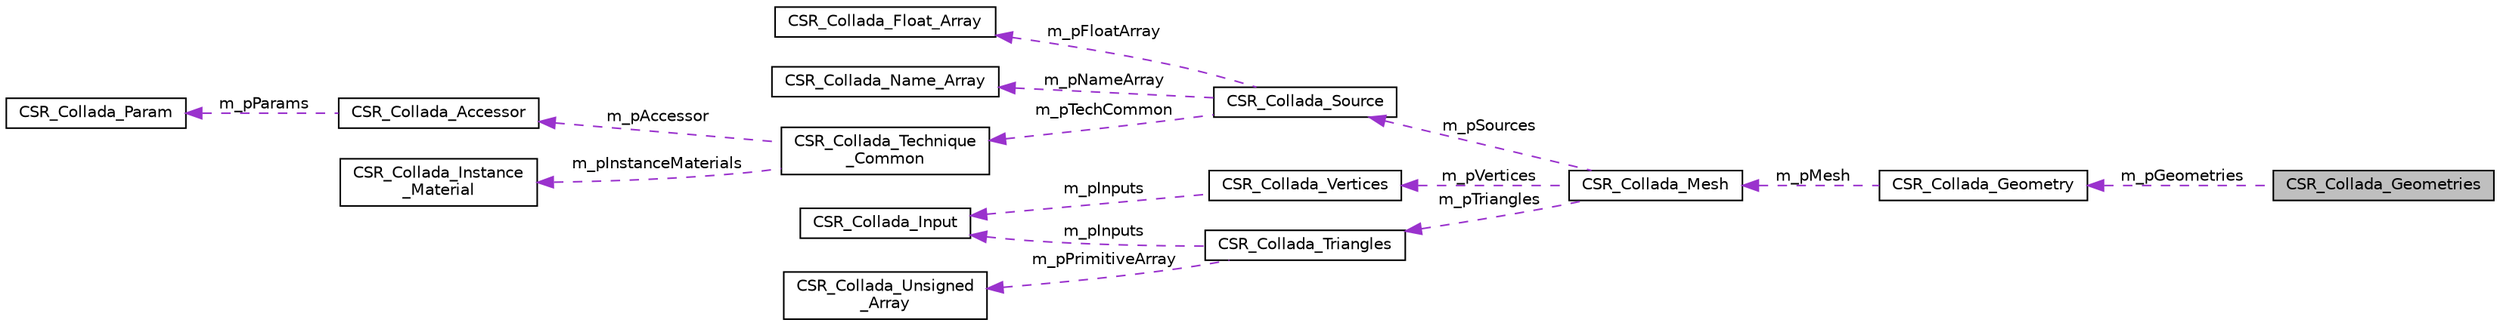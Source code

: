digraph "CSR_Collada_Geometries"
{
 // LATEX_PDF_SIZE
  edge [fontname="Helvetica",fontsize="10",labelfontname="Helvetica",labelfontsize="10"];
  node [fontname="Helvetica",fontsize="10",shape=record];
  rankdir="LR";
  Node1 [label="CSR_Collada_Geometries",height=0.2,width=0.4,color="black", fillcolor="grey75", style="filled", fontcolor="black",tooltip=" "];
  Node2 -> Node1 [dir="back",color="darkorchid3",fontsize="10",style="dashed",label=" m_pGeometries" ,fontname="Helvetica"];
  Node2 [label="CSR_Collada_Geometry",height=0.2,width=0.4,color="black", fillcolor="white", style="filled",URL="$struct_c_s_r___collada___geometry.html",tooltip=" "];
  Node3 -> Node2 [dir="back",color="darkorchid3",fontsize="10",style="dashed",label=" m_pMesh" ,fontname="Helvetica"];
  Node3 [label="CSR_Collada_Mesh",height=0.2,width=0.4,color="black", fillcolor="white", style="filled",URL="$struct_c_s_r___collada___mesh.html",tooltip=" "];
  Node4 -> Node3 [dir="back",color="darkorchid3",fontsize="10",style="dashed",label=" m_pSources" ,fontname="Helvetica"];
  Node4 [label="CSR_Collada_Source",height=0.2,width=0.4,color="black", fillcolor="white", style="filled",URL="$struct_c_s_r___collada___source.html",tooltip=" "];
  Node5 -> Node4 [dir="back",color="darkorchid3",fontsize="10",style="dashed",label=" m_pFloatArray" ,fontname="Helvetica"];
  Node5 [label="CSR_Collada_Float_Array",height=0.2,width=0.4,color="black", fillcolor="white", style="filled",URL="$struct_c_s_r___collada___float___array.html",tooltip=" "];
  Node6 -> Node4 [dir="back",color="darkorchid3",fontsize="10",style="dashed",label=" m_pNameArray" ,fontname="Helvetica"];
  Node6 [label="CSR_Collada_Name_Array",height=0.2,width=0.4,color="black", fillcolor="white", style="filled",URL="$struct_c_s_r___collada___name___array.html",tooltip=" "];
  Node7 -> Node4 [dir="back",color="darkorchid3",fontsize="10",style="dashed",label=" m_pTechCommon" ,fontname="Helvetica"];
  Node7 [label="CSR_Collada_Technique\l_Common",height=0.2,width=0.4,color="black", fillcolor="white", style="filled",URL="$struct_c_s_r___collada___technique___common.html",tooltip=" "];
  Node8 -> Node7 [dir="back",color="darkorchid3",fontsize="10",style="dashed",label=" m_pAccessor" ,fontname="Helvetica"];
  Node8 [label="CSR_Collada_Accessor",height=0.2,width=0.4,color="black", fillcolor="white", style="filled",URL="$struct_c_s_r___collada___accessor.html",tooltip=" "];
  Node9 -> Node8 [dir="back",color="darkorchid3",fontsize="10",style="dashed",label=" m_pParams" ,fontname="Helvetica"];
  Node9 [label="CSR_Collada_Param",height=0.2,width=0.4,color="black", fillcolor="white", style="filled",URL="$struct_c_s_r___collada___param.html",tooltip=" "];
  Node10 -> Node7 [dir="back",color="darkorchid3",fontsize="10",style="dashed",label=" m_pInstanceMaterials" ,fontname="Helvetica"];
  Node10 [label="CSR_Collada_Instance\l_Material",height=0.2,width=0.4,color="black", fillcolor="white", style="filled",URL="$struct_c_s_r___collada___instance___material.html",tooltip=" "];
  Node11 -> Node3 [dir="back",color="darkorchid3",fontsize="10",style="dashed",label=" m_pVertices" ,fontname="Helvetica"];
  Node11 [label="CSR_Collada_Vertices",height=0.2,width=0.4,color="black", fillcolor="white", style="filled",URL="$struct_c_s_r___collada___vertices.html",tooltip=" "];
  Node12 -> Node11 [dir="back",color="darkorchid3",fontsize="10",style="dashed",label=" m_pInputs" ,fontname="Helvetica"];
  Node12 [label="CSR_Collada_Input",height=0.2,width=0.4,color="black", fillcolor="white", style="filled",URL="$struct_c_s_r___collada___input.html",tooltip=" "];
  Node13 -> Node3 [dir="back",color="darkorchid3",fontsize="10",style="dashed",label=" m_pTriangles" ,fontname="Helvetica"];
  Node13 [label="CSR_Collada_Triangles",height=0.2,width=0.4,color="black", fillcolor="white", style="filled",URL="$struct_c_s_r___collada___triangles.html",tooltip=" "];
  Node12 -> Node13 [dir="back",color="darkorchid3",fontsize="10",style="dashed",label=" m_pInputs" ,fontname="Helvetica"];
  Node14 -> Node13 [dir="back",color="darkorchid3",fontsize="10",style="dashed",label=" m_pPrimitiveArray" ,fontname="Helvetica"];
  Node14 [label="CSR_Collada_Unsigned\l_Array",height=0.2,width=0.4,color="black", fillcolor="white", style="filled",URL="$struct_c_s_r___collada___unsigned___array.html",tooltip=" "];
}
